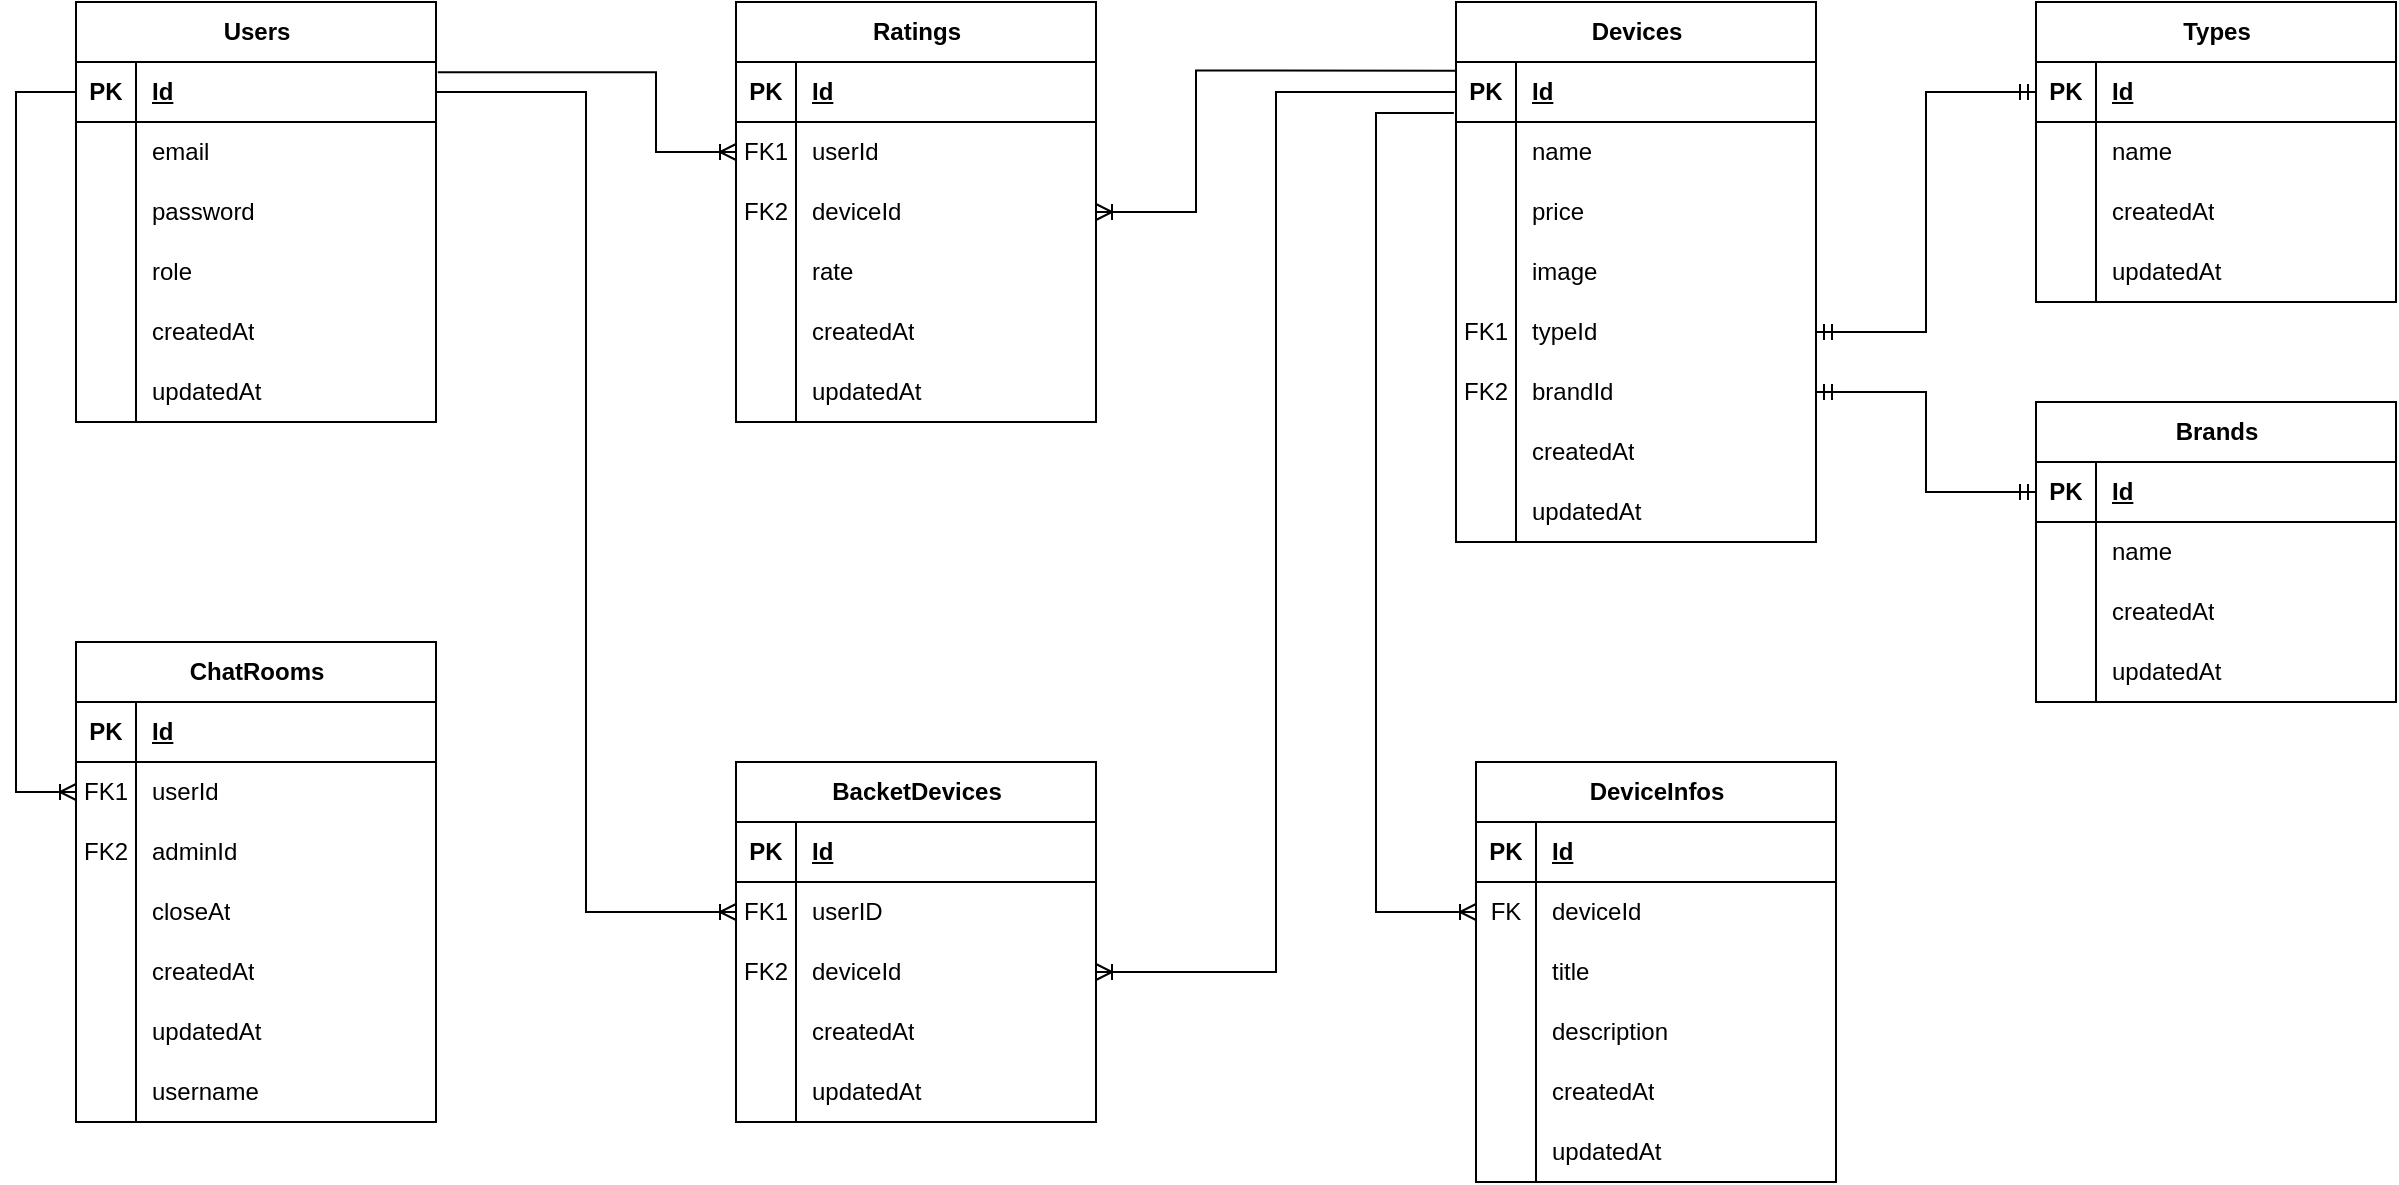 <mxfile version="23.1.7" type="device">
  <diagram name="Страница — 1" id="h_SegHCrqsycR00WQ8C5">
    <mxGraphModel dx="1750" dy="883" grid="0" gridSize="10" guides="1" tooltips="1" connect="1" arrows="1" fold="1" page="0" pageScale="1" pageWidth="827" pageHeight="1169" math="0" shadow="0">
      <root>
        <mxCell id="0" />
        <mxCell id="1" parent="0" />
        <mxCell id="07FyD6r7E9hkj6Yy9uly-2" value="Users" style="shape=table;startSize=30;container=1;collapsible=1;childLayout=tableLayout;fixedRows=1;rowLines=0;fontStyle=1;align=center;resizeLast=1;html=1;" vertex="1" parent="1">
          <mxGeometry x="70" y="30" width="180" height="210" as="geometry" />
        </mxCell>
        <mxCell id="07FyD6r7E9hkj6Yy9uly-3" value="" style="shape=tableRow;horizontal=0;startSize=0;swimlaneHead=0;swimlaneBody=0;fillColor=none;collapsible=0;dropTarget=0;points=[[0,0.5],[1,0.5]];portConstraint=eastwest;top=0;left=0;right=0;bottom=1;" vertex="1" parent="07FyD6r7E9hkj6Yy9uly-2">
          <mxGeometry y="30" width="180" height="30" as="geometry" />
        </mxCell>
        <mxCell id="07FyD6r7E9hkj6Yy9uly-4" value="PK" style="shape=partialRectangle;connectable=0;fillColor=none;top=0;left=0;bottom=0;right=0;fontStyle=1;overflow=hidden;whiteSpace=wrap;html=1;" vertex="1" parent="07FyD6r7E9hkj6Yy9uly-3">
          <mxGeometry width="30" height="30" as="geometry">
            <mxRectangle width="30" height="30" as="alternateBounds" />
          </mxGeometry>
        </mxCell>
        <mxCell id="07FyD6r7E9hkj6Yy9uly-5" value="Id" style="shape=partialRectangle;connectable=0;fillColor=none;top=0;left=0;bottom=0;right=0;align=left;spacingLeft=6;fontStyle=5;overflow=hidden;whiteSpace=wrap;html=1;" vertex="1" parent="07FyD6r7E9hkj6Yy9uly-3">
          <mxGeometry x="30" width="150" height="30" as="geometry">
            <mxRectangle width="150" height="30" as="alternateBounds" />
          </mxGeometry>
        </mxCell>
        <mxCell id="07FyD6r7E9hkj6Yy9uly-6" value="" style="shape=tableRow;horizontal=0;startSize=0;swimlaneHead=0;swimlaneBody=0;fillColor=none;collapsible=0;dropTarget=0;points=[[0,0.5],[1,0.5]];portConstraint=eastwest;top=0;left=0;right=0;bottom=0;" vertex="1" parent="07FyD6r7E9hkj6Yy9uly-2">
          <mxGeometry y="60" width="180" height="30" as="geometry" />
        </mxCell>
        <mxCell id="07FyD6r7E9hkj6Yy9uly-7" value="" style="shape=partialRectangle;connectable=0;fillColor=none;top=0;left=0;bottom=0;right=0;editable=1;overflow=hidden;whiteSpace=wrap;html=1;" vertex="1" parent="07FyD6r7E9hkj6Yy9uly-6">
          <mxGeometry width="30" height="30" as="geometry">
            <mxRectangle width="30" height="30" as="alternateBounds" />
          </mxGeometry>
        </mxCell>
        <mxCell id="07FyD6r7E9hkj6Yy9uly-8" value="email" style="shape=partialRectangle;connectable=0;fillColor=none;top=0;left=0;bottom=0;right=0;align=left;spacingLeft=6;overflow=hidden;whiteSpace=wrap;html=1;" vertex="1" parent="07FyD6r7E9hkj6Yy9uly-6">
          <mxGeometry x="30" width="150" height="30" as="geometry">
            <mxRectangle width="150" height="30" as="alternateBounds" />
          </mxGeometry>
        </mxCell>
        <mxCell id="07FyD6r7E9hkj6Yy9uly-9" value="" style="shape=tableRow;horizontal=0;startSize=0;swimlaneHead=0;swimlaneBody=0;fillColor=none;collapsible=0;dropTarget=0;points=[[0,0.5],[1,0.5]];portConstraint=eastwest;top=0;left=0;right=0;bottom=0;" vertex="1" parent="07FyD6r7E9hkj6Yy9uly-2">
          <mxGeometry y="90" width="180" height="30" as="geometry" />
        </mxCell>
        <mxCell id="07FyD6r7E9hkj6Yy9uly-10" value="" style="shape=partialRectangle;connectable=0;fillColor=none;top=0;left=0;bottom=0;right=0;editable=1;overflow=hidden;whiteSpace=wrap;html=1;" vertex="1" parent="07FyD6r7E9hkj6Yy9uly-9">
          <mxGeometry width="30" height="30" as="geometry">
            <mxRectangle width="30" height="30" as="alternateBounds" />
          </mxGeometry>
        </mxCell>
        <mxCell id="07FyD6r7E9hkj6Yy9uly-11" value="password" style="shape=partialRectangle;connectable=0;fillColor=none;top=0;left=0;bottom=0;right=0;align=left;spacingLeft=6;overflow=hidden;whiteSpace=wrap;html=1;" vertex="1" parent="07FyD6r7E9hkj6Yy9uly-9">
          <mxGeometry x="30" width="150" height="30" as="geometry">
            <mxRectangle width="150" height="30" as="alternateBounds" />
          </mxGeometry>
        </mxCell>
        <mxCell id="07FyD6r7E9hkj6Yy9uly-12" value="" style="shape=tableRow;horizontal=0;startSize=0;swimlaneHead=0;swimlaneBody=0;fillColor=none;collapsible=0;dropTarget=0;points=[[0,0.5],[1,0.5]];portConstraint=eastwest;top=0;left=0;right=0;bottom=0;" vertex="1" parent="07FyD6r7E9hkj6Yy9uly-2">
          <mxGeometry y="120" width="180" height="30" as="geometry" />
        </mxCell>
        <mxCell id="07FyD6r7E9hkj6Yy9uly-13" value="" style="shape=partialRectangle;connectable=0;fillColor=none;top=0;left=0;bottom=0;right=0;editable=1;overflow=hidden;whiteSpace=wrap;html=1;" vertex="1" parent="07FyD6r7E9hkj6Yy9uly-12">
          <mxGeometry width="30" height="30" as="geometry">
            <mxRectangle width="30" height="30" as="alternateBounds" />
          </mxGeometry>
        </mxCell>
        <mxCell id="07FyD6r7E9hkj6Yy9uly-14" value="role" style="shape=partialRectangle;connectable=0;fillColor=none;top=0;left=0;bottom=0;right=0;align=left;spacingLeft=6;overflow=hidden;whiteSpace=wrap;html=1;" vertex="1" parent="07FyD6r7E9hkj6Yy9uly-12">
          <mxGeometry x="30" width="150" height="30" as="geometry">
            <mxRectangle width="150" height="30" as="alternateBounds" />
          </mxGeometry>
        </mxCell>
        <mxCell id="07FyD6r7E9hkj6Yy9uly-124" value="" style="shape=tableRow;horizontal=0;startSize=0;swimlaneHead=0;swimlaneBody=0;fillColor=none;collapsible=0;dropTarget=0;points=[[0,0.5],[1,0.5]];portConstraint=eastwest;top=0;left=0;right=0;bottom=0;" vertex="1" parent="07FyD6r7E9hkj6Yy9uly-2">
          <mxGeometry y="150" width="180" height="30" as="geometry" />
        </mxCell>
        <mxCell id="07FyD6r7E9hkj6Yy9uly-125" value="" style="shape=partialRectangle;connectable=0;fillColor=none;top=0;left=0;bottom=0;right=0;editable=1;overflow=hidden;whiteSpace=wrap;html=1;" vertex="1" parent="07FyD6r7E9hkj6Yy9uly-124">
          <mxGeometry width="30" height="30" as="geometry">
            <mxRectangle width="30" height="30" as="alternateBounds" />
          </mxGeometry>
        </mxCell>
        <mxCell id="07FyD6r7E9hkj6Yy9uly-126" value="createdAt" style="shape=partialRectangle;connectable=0;fillColor=none;top=0;left=0;bottom=0;right=0;align=left;spacingLeft=6;overflow=hidden;whiteSpace=wrap;html=1;" vertex="1" parent="07FyD6r7E9hkj6Yy9uly-124">
          <mxGeometry x="30" width="150" height="30" as="geometry">
            <mxRectangle width="150" height="30" as="alternateBounds" />
          </mxGeometry>
        </mxCell>
        <mxCell id="07FyD6r7E9hkj6Yy9uly-130" value="" style="shape=tableRow;horizontal=0;startSize=0;swimlaneHead=0;swimlaneBody=0;fillColor=none;collapsible=0;dropTarget=0;points=[[0,0.5],[1,0.5]];portConstraint=eastwest;top=0;left=0;right=0;bottom=0;" vertex="1" parent="07FyD6r7E9hkj6Yy9uly-2">
          <mxGeometry y="180" width="180" height="30" as="geometry" />
        </mxCell>
        <mxCell id="07FyD6r7E9hkj6Yy9uly-131" value="" style="shape=partialRectangle;connectable=0;fillColor=none;top=0;left=0;bottom=0;right=0;editable=1;overflow=hidden;whiteSpace=wrap;html=1;" vertex="1" parent="07FyD6r7E9hkj6Yy9uly-130">
          <mxGeometry width="30" height="30" as="geometry">
            <mxRectangle width="30" height="30" as="alternateBounds" />
          </mxGeometry>
        </mxCell>
        <mxCell id="07FyD6r7E9hkj6Yy9uly-132" value="updatedAt" style="shape=partialRectangle;connectable=0;fillColor=none;top=0;left=0;bottom=0;right=0;align=left;spacingLeft=6;overflow=hidden;whiteSpace=wrap;html=1;" vertex="1" parent="07FyD6r7E9hkj6Yy9uly-130">
          <mxGeometry x="30" width="150" height="30" as="geometry">
            <mxRectangle width="150" height="30" as="alternateBounds" />
          </mxGeometry>
        </mxCell>
        <mxCell id="07FyD6r7E9hkj6Yy9uly-15" value="ChatRooms" style="shape=table;startSize=30;container=1;collapsible=1;childLayout=tableLayout;fixedRows=1;rowLines=0;fontStyle=1;align=center;resizeLast=1;html=1;" vertex="1" parent="1">
          <mxGeometry x="70" y="350" width="180" height="240" as="geometry" />
        </mxCell>
        <mxCell id="07FyD6r7E9hkj6Yy9uly-16" value="" style="shape=tableRow;horizontal=0;startSize=0;swimlaneHead=0;swimlaneBody=0;fillColor=none;collapsible=0;dropTarget=0;points=[[0,0.5],[1,0.5]];portConstraint=eastwest;top=0;left=0;right=0;bottom=1;" vertex="1" parent="07FyD6r7E9hkj6Yy9uly-15">
          <mxGeometry y="30" width="180" height="30" as="geometry" />
        </mxCell>
        <mxCell id="07FyD6r7E9hkj6Yy9uly-17" value="PK" style="shape=partialRectangle;connectable=0;fillColor=none;top=0;left=0;bottom=0;right=0;fontStyle=1;overflow=hidden;whiteSpace=wrap;html=1;" vertex="1" parent="07FyD6r7E9hkj6Yy9uly-16">
          <mxGeometry width="30" height="30" as="geometry">
            <mxRectangle width="30" height="30" as="alternateBounds" />
          </mxGeometry>
        </mxCell>
        <mxCell id="07FyD6r7E9hkj6Yy9uly-18" value="Id" style="shape=partialRectangle;connectable=0;fillColor=none;top=0;left=0;bottom=0;right=0;align=left;spacingLeft=6;fontStyle=5;overflow=hidden;whiteSpace=wrap;html=1;" vertex="1" parent="07FyD6r7E9hkj6Yy9uly-16">
          <mxGeometry x="30" width="150" height="30" as="geometry">
            <mxRectangle width="150" height="30" as="alternateBounds" />
          </mxGeometry>
        </mxCell>
        <mxCell id="07FyD6r7E9hkj6Yy9uly-19" value="" style="shape=tableRow;horizontal=0;startSize=0;swimlaneHead=0;swimlaneBody=0;fillColor=none;collapsible=0;dropTarget=0;points=[[0,0.5],[1,0.5]];portConstraint=eastwest;top=0;left=0;right=0;bottom=0;" vertex="1" parent="07FyD6r7E9hkj6Yy9uly-15">
          <mxGeometry y="60" width="180" height="30" as="geometry" />
        </mxCell>
        <mxCell id="07FyD6r7E9hkj6Yy9uly-20" value="FK1" style="shape=partialRectangle;connectable=0;fillColor=none;top=0;left=0;bottom=0;right=0;editable=1;overflow=hidden;whiteSpace=wrap;html=1;" vertex="1" parent="07FyD6r7E9hkj6Yy9uly-19">
          <mxGeometry width="30" height="30" as="geometry">
            <mxRectangle width="30" height="30" as="alternateBounds" />
          </mxGeometry>
        </mxCell>
        <mxCell id="07FyD6r7E9hkj6Yy9uly-21" value="userId" style="shape=partialRectangle;connectable=0;fillColor=none;top=0;left=0;bottom=0;right=0;align=left;spacingLeft=6;overflow=hidden;whiteSpace=wrap;html=1;" vertex="1" parent="07FyD6r7E9hkj6Yy9uly-19">
          <mxGeometry x="30" width="150" height="30" as="geometry">
            <mxRectangle width="150" height="30" as="alternateBounds" />
          </mxGeometry>
        </mxCell>
        <mxCell id="07FyD6r7E9hkj6Yy9uly-22" value="" style="shape=tableRow;horizontal=0;startSize=0;swimlaneHead=0;swimlaneBody=0;fillColor=none;collapsible=0;dropTarget=0;points=[[0,0.5],[1,0.5]];portConstraint=eastwest;top=0;left=0;right=0;bottom=0;" vertex="1" parent="07FyD6r7E9hkj6Yy9uly-15">
          <mxGeometry y="90" width="180" height="30" as="geometry" />
        </mxCell>
        <mxCell id="07FyD6r7E9hkj6Yy9uly-23" value="FK2" style="shape=partialRectangle;connectable=0;fillColor=none;top=0;left=0;bottom=0;right=0;editable=1;overflow=hidden;whiteSpace=wrap;html=1;" vertex="1" parent="07FyD6r7E9hkj6Yy9uly-22">
          <mxGeometry width="30" height="30" as="geometry">
            <mxRectangle width="30" height="30" as="alternateBounds" />
          </mxGeometry>
        </mxCell>
        <mxCell id="07FyD6r7E9hkj6Yy9uly-24" value="adminId" style="shape=partialRectangle;connectable=0;fillColor=none;top=0;left=0;bottom=0;right=0;align=left;spacingLeft=6;overflow=hidden;whiteSpace=wrap;html=1;" vertex="1" parent="07FyD6r7E9hkj6Yy9uly-22">
          <mxGeometry x="30" width="150" height="30" as="geometry">
            <mxRectangle width="150" height="30" as="alternateBounds" />
          </mxGeometry>
        </mxCell>
        <mxCell id="07FyD6r7E9hkj6Yy9uly-25" value="" style="shape=tableRow;horizontal=0;startSize=0;swimlaneHead=0;swimlaneBody=0;fillColor=none;collapsible=0;dropTarget=0;points=[[0,0.5],[1,0.5]];portConstraint=eastwest;top=0;left=0;right=0;bottom=0;" vertex="1" parent="07FyD6r7E9hkj6Yy9uly-15">
          <mxGeometry y="120" width="180" height="30" as="geometry" />
        </mxCell>
        <mxCell id="07FyD6r7E9hkj6Yy9uly-26" value="" style="shape=partialRectangle;connectable=0;fillColor=none;top=0;left=0;bottom=0;right=0;editable=1;overflow=hidden;whiteSpace=wrap;html=1;" vertex="1" parent="07FyD6r7E9hkj6Yy9uly-25">
          <mxGeometry width="30" height="30" as="geometry">
            <mxRectangle width="30" height="30" as="alternateBounds" />
          </mxGeometry>
        </mxCell>
        <mxCell id="07FyD6r7E9hkj6Yy9uly-27" value="closeAt" style="shape=partialRectangle;connectable=0;fillColor=none;top=0;left=0;bottom=0;right=0;align=left;spacingLeft=6;overflow=hidden;whiteSpace=wrap;html=1;" vertex="1" parent="07FyD6r7E9hkj6Yy9uly-25">
          <mxGeometry x="30" width="150" height="30" as="geometry">
            <mxRectangle width="150" height="30" as="alternateBounds" />
          </mxGeometry>
        </mxCell>
        <mxCell id="07FyD6r7E9hkj6Yy9uly-153" value="" style="shape=tableRow;horizontal=0;startSize=0;swimlaneHead=0;swimlaneBody=0;fillColor=none;collapsible=0;dropTarget=0;points=[[0,0.5],[1,0.5]];portConstraint=eastwest;top=0;left=0;right=0;bottom=0;" vertex="1" parent="07FyD6r7E9hkj6Yy9uly-15">
          <mxGeometry y="150" width="180" height="30" as="geometry" />
        </mxCell>
        <mxCell id="07FyD6r7E9hkj6Yy9uly-154" value="" style="shape=partialRectangle;connectable=0;fillColor=none;top=0;left=0;bottom=0;right=0;editable=1;overflow=hidden;whiteSpace=wrap;html=1;" vertex="1" parent="07FyD6r7E9hkj6Yy9uly-153">
          <mxGeometry width="30" height="30" as="geometry">
            <mxRectangle width="30" height="30" as="alternateBounds" />
          </mxGeometry>
        </mxCell>
        <mxCell id="07FyD6r7E9hkj6Yy9uly-155" value="createdAt" style="shape=partialRectangle;connectable=0;fillColor=none;top=0;left=0;bottom=0;right=0;align=left;spacingLeft=6;overflow=hidden;whiteSpace=wrap;html=1;" vertex="1" parent="07FyD6r7E9hkj6Yy9uly-153">
          <mxGeometry x="30" width="150" height="30" as="geometry">
            <mxRectangle width="150" height="30" as="alternateBounds" />
          </mxGeometry>
        </mxCell>
        <mxCell id="07FyD6r7E9hkj6Yy9uly-156" value="" style="shape=tableRow;horizontal=0;startSize=0;swimlaneHead=0;swimlaneBody=0;fillColor=none;collapsible=0;dropTarget=0;points=[[0,0.5],[1,0.5]];portConstraint=eastwest;top=0;left=0;right=0;bottom=0;" vertex="1" parent="07FyD6r7E9hkj6Yy9uly-15">
          <mxGeometry y="180" width="180" height="30" as="geometry" />
        </mxCell>
        <mxCell id="07FyD6r7E9hkj6Yy9uly-157" value="" style="shape=partialRectangle;connectable=0;fillColor=none;top=0;left=0;bottom=0;right=0;editable=1;overflow=hidden;whiteSpace=wrap;html=1;" vertex="1" parent="07FyD6r7E9hkj6Yy9uly-156">
          <mxGeometry width="30" height="30" as="geometry">
            <mxRectangle width="30" height="30" as="alternateBounds" />
          </mxGeometry>
        </mxCell>
        <mxCell id="07FyD6r7E9hkj6Yy9uly-158" value="updatedAt" style="shape=partialRectangle;connectable=0;fillColor=none;top=0;left=0;bottom=0;right=0;align=left;spacingLeft=6;overflow=hidden;whiteSpace=wrap;html=1;" vertex="1" parent="07FyD6r7E9hkj6Yy9uly-156">
          <mxGeometry x="30" width="150" height="30" as="geometry">
            <mxRectangle width="150" height="30" as="alternateBounds" />
          </mxGeometry>
        </mxCell>
        <mxCell id="07FyD6r7E9hkj6Yy9uly-159" value="" style="shape=tableRow;horizontal=0;startSize=0;swimlaneHead=0;swimlaneBody=0;fillColor=none;collapsible=0;dropTarget=0;points=[[0,0.5],[1,0.5]];portConstraint=eastwest;top=0;left=0;right=0;bottom=0;" vertex="1" parent="07FyD6r7E9hkj6Yy9uly-15">
          <mxGeometry y="210" width="180" height="30" as="geometry" />
        </mxCell>
        <mxCell id="07FyD6r7E9hkj6Yy9uly-160" value="" style="shape=partialRectangle;connectable=0;fillColor=none;top=0;left=0;bottom=0;right=0;editable=1;overflow=hidden;whiteSpace=wrap;html=1;" vertex="1" parent="07FyD6r7E9hkj6Yy9uly-159">
          <mxGeometry width="30" height="30" as="geometry">
            <mxRectangle width="30" height="30" as="alternateBounds" />
          </mxGeometry>
        </mxCell>
        <mxCell id="07FyD6r7E9hkj6Yy9uly-161" value="username" style="shape=partialRectangle;connectable=0;fillColor=none;top=0;left=0;bottom=0;right=0;align=left;spacingLeft=6;overflow=hidden;whiteSpace=wrap;html=1;" vertex="1" parent="07FyD6r7E9hkj6Yy9uly-159">
          <mxGeometry x="30" width="150" height="30" as="geometry">
            <mxRectangle width="150" height="30" as="alternateBounds" />
          </mxGeometry>
        </mxCell>
        <mxCell id="07FyD6r7E9hkj6Yy9uly-28" value="BacketDevices" style="shape=table;startSize=30;container=1;collapsible=1;childLayout=tableLayout;fixedRows=1;rowLines=0;fontStyle=1;align=center;resizeLast=1;html=1;" vertex="1" parent="1">
          <mxGeometry x="400" y="410" width="180" height="180" as="geometry" />
        </mxCell>
        <mxCell id="07FyD6r7E9hkj6Yy9uly-29" value="" style="shape=tableRow;horizontal=0;startSize=0;swimlaneHead=0;swimlaneBody=0;fillColor=none;collapsible=0;dropTarget=0;points=[[0,0.5],[1,0.5]];portConstraint=eastwest;top=0;left=0;right=0;bottom=1;" vertex="1" parent="07FyD6r7E9hkj6Yy9uly-28">
          <mxGeometry y="30" width="180" height="30" as="geometry" />
        </mxCell>
        <mxCell id="07FyD6r7E9hkj6Yy9uly-30" value="PK" style="shape=partialRectangle;connectable=0;fillColor=none;top=0;left=0;bottom=0;right=0;fontStyle=1;overflow=hidden;whiteSpace=wrap;html=1;" vertex="1" parent="07FyD6r7E9hkj6Yy9uly-29">
          <mxGeometry width="30" height="30" as="geometry">
            <mxRectangle width="30" height="30" as="alternateBounds" />
          </mxGeometry>
        </mxCell>
        <mxCell id="07FyD6r7E9hkj6Yy9uly-31" value="Id" style="shape=partialRectangle;connectable=0;fillColor=none;top=0;left=0;bottom=0;right=0;align=left;spacingLeft=6;fontStyle=5;overflow=hidden;whiteSpace=wrap;html=1;" vertex="1" parent="07FyD6r7E9hkj6Yy9uly-29">
          <mxGeometry x="30" width="150" height="30" as="geometry">
            <mxRectangle width="150" height="30" as="alternateBounds" />
          </mxGeometry>
        </mxCell>
        <mxCell id="07FyD6r7E9hkj6Yy9uly-32" value="" style="shape=tableRow;horizontal=0;startSize=0;swimlaneHead=0;swimlaneBody=0;fillColor=none;collapsible=0;dropTarget=0;points=[[0,0.5],[1,0.5]];portConstraint=eastwest;top=0;left=0;right=0;bottom=0;" vertex="1" parent="07FyD6r7E9hkj6Yy9uly-28">
          <mxGeometry y="60" width="180" height="30" as="geometry" />
        </mxCell>
        <mxCell id="07FyD6r7E9hkj6Yy9uly-33" value="FK1" style="shape=partialRectangle;connectable=0;fillColor=none;top=0;left=0;bottom=0;right=0;editable=1;overflow=hidden;whiteSpace=wrap;html=1;" vertex="1" parent="07FyD6r7E9hkj6Yy9uly-32">
          <mxGeometry width="30" height="30" as="geometry">
            <mxRectangle width="30" height="30" as="alternateBounds" />
          </mxGeometry>
        </mxCell>
        <mxCell id="07FyD6r7E9hkj6Yy9uly-34" value="userID" style="shape=partialRectangle;connectable=0;fillColor=none;top=0;left=0;bottom=0;right=0;align=left;spacingLeft=6;overflow=hidden;whiteSpace=wrap;html=1;" vertex="1" parent="07FyD6r7E9hkj6Yy9uly-32">
          <mxGeometry x="30" width="150" height="30" as="geometry">
            <mxRectangle width="150" height="30" as="alternateBounds" />
          </mxGeometry>
        </mxCell>
        <mxCell id="07FyD6r7E9hkj6Yy9uly-35" value="" style="shape=tableRow;horizontal=0;startSize=0;swimlaneHead=0;swimlaneBody=0;fillColor=none;collapsible=0;dropTarget=0;points=[[0,0.5],[1,0.5]];portConstraint=eastwest;top=0;left=0;right=0;bottom=0;" vertex="1" parent="07FyD6r7E9hkj6Yy9uly-28">
          <mxGeometry y="90" width="180" height="30" as="geometry" />
        </mxCell>
        <mxCell id="07FyD6r7E9hkj6Yy9uly-36" value="FK2" style="shape=partialRectangle;connectable=0;fillColor=none;top=0;left=0;bottom=0;right=0;editable=1;overflow=hidden;whiteSpace=wrap;html=1;" vertex="1" parent="07FyD6r7E9hkj6Yy9uly-35">
          <mxGeometry width="30" height="30" as="geometry">
            <mxRectangle width="30" height="30" as="alternateBounds" />
          </mxGeometry>
        </mxCell>
        <mxCell id="07FyD6r7E9hkj6Yy9uly-37" value="deviceId" style="shape=partialRectangle;connectable=0;fillColor=none;top=0;left=0;bottom=0;right=0;align=left;spacingLeft=6;overflow=hidden;whiteSpace=wrap;html=1;" vertex="1" parent="07FyD6r7E9hkj6Yy9uly-35">
          <mxGeometry x="30" width="150" height="30" as="geometry">
            <mxRectangle width="150" height="30" as="alternateBounds" />
          </mxGeometry>
        </mxCell>
        <mxCell id="07FyD6r7E9hkj6Yy9uly-38" value="" style="shape=tableRow;horizontal=0;startSize=0;swimlaneHead=0;swimlaneBody=0;fillColor=none;collapsible=0;dropTarget=0;points=[[0,0.5],[1,0.5]];portConstraint=eastwest;top=0;left=0;right=0;bottom=0;" vertex="1" parent="07FyD6r7E9hkj6Yy9uly-28">
          <mxGeometry y="120" width="180" height="30" as="geometry" />
        </mxCell>
        <mxCell id="07FyD6r7E9hkj6Yy9uly-39" value="" style="shape=partialRectangle;connectable=0;fillColor=none;top=0;left=0;bottom=0;right=0;editable=1;overflow=hidden;whiteSpace=wrap;html=1;" vertex="1" parent="07FyD6r7E9hkj6Yy9uly-38">
          <mxGeometry width="30" height="30" as="geometry">
            <mxRectangle width="30" height="30" as="alternateBounds" />
          </mxGeometry>
        </mxCell>
        <mxCell id="07FyD6r7E9hkj6Yy9uly-40" value="createdAt" style="shape=partialRectangle;connectable=0;fillColor=none;top=0;left=0;bottom=0;right=0;align=left;spacingLeft=6;overflow=hidden;whiteSpace=wrap;html=1;" vertex="1" parent="07FyD6r7E9hkj6Yy9uly-38">
          <mxGeometry x="30" width="150" height="30" as="geometry">
            <mxRectangle width="150" height="30" as="alternateBounds" />
          </mxGeometry>
        </mxCell>
        <mxCell id="07FyD6r7E9hkj6Yy9uly-162" value="" style="shape=tableRow;horizontal=0;startSize=0;swimlaneHead=0;swimlaneBody=0;fillColor=none;collapsible=0;dropTarget=0;points=[[0,0.5],[1,0.5]];portConstraint=eastwest;top=0;left=0;right=0;bottom=0;" vertex="1" parent="07FyD6r7E9hkj6Yy9uly-28">
          <mxGeometry y="150" width="180" height="30" as="geometry" />
        </mxCell>
        <mxCell id="07FyD6r7E9hkj6Yy9uly-163" value="" style="shape=partialRectangle;connectable=0;fillColor=none;top=0;left=0;bottom=0;right=0;editable=1;overflow=hidden;whiteSpace=wrap;html=1;" vertex="1" parent="07FyD6r7E9hkj6Yy9uly-162">
          <mxGeometry width="30" height="30" as="geometry">
            <mxRectangle width="30" height="30" as="alternateBounds" />
          </mxGeometry>
        </mxCell>
        <mxCell id="07FyD6r7E9hkj6Yy9uly-164" value="updatedAt" style="shape=partialRectangle;connectable=0;fillColor=none;top=0;left=0;bottom=0;right=0;align=left;spacingLeft=6;overflow=hidden;whiteSpace=wrap;html=1;" vertex="1" parent="07FyD6r7E9hkj6Yy9uly-162">
          <mxGeometry x="30" width="150" height="30" as="geometry">
            <mxRectangle width="150" height="30" as="alternateBounds" />
          </mxGeometry>
        </mxCell>
        <mxCell id="07FyD6r7E9hkj6Yy9uly-41" value="Ratings" style="shape=table;startSize=30;container=1;collapsible=1;childLayout=tableLayout;fixedRows=1;rowLines=0;fontStyle=1;align=center;resizeLast=1;html=1;" vertex="1" parent="1">
          <mxGeometry x="400" y="30" width="180" height="210" as="geometry" />
        </mxCell>
        <mxCell id="07FyD6r7E9hkj6Yy9uly-42" value="" style="shape=tableRow;horizontal=0;startSize=0;swimlaneHead=0;swimlaneBody=0;fillColor=none;collapsible=0;dropTarget=0;points=[[0,0.5],[1,0.5]];portConstraint=eastwest;top=0;left=0;right=0;bottom=1;" vertex="1" parent="07FyD6r7E9hkj6Yy9uly-41">
          <mxGeometry y="30" width="180" height="30" as="geometry" />
        </mxCell>
        <mxCell id="07FyD6r7E9hkj6Yy9uly-43" value="PK" style="shape=partialRectangle;connectable=0;fillColor=none;top=0;left=0;bottom=0;right=0;fontStyle=1;overflow=hidden;whiteSpace=wrap;html=1;" vertex="1" parent="07FyD6r7E9hkj6Yy9uly-42">
          <mxGeometry width="30" height="30" as="geometry">
            <mxRectangle width="30" height="30" as="alternateBounds" />
          </mxGeometry>
        </mxCell>
        <mxCell id="07FyD6r7E9hkj6Yy9uly-44" value="Id" style="shape=partialRectangle;connectable=0;fillColor=none;top=0;left=0;bottom=0;right=0;align=left;spacingLeft=6;fontStyle=5;overflow=hidden;whiteSpace=wrap;html=1;" vertex="1" parent="07FyD6r7E9hkj6Yy9uly-42">
          <mxGeometry x="30" width="150" height="30" as="geometry">
            <mxRectangle width="150" height="30" as="alternateBounds" />
          </mxGeometry>
        </mxCell>
        <mxCell id="07FyD6r7E9hkj6Yy9uly-45" value="" style="shape=tableRow;horizontal=0;startSize=0;swimlaneHead=0;swimlaneBody=0;fillColor=none;collapsible=0;dropTarget=0;points=[[0,0.5],[1,0.5]];portConstraint=eastwest;top=0;left=0;right=0;bottom=0;" vertex="1" parent="07FyD6r7E9hkj6Yy9uly-41">
          <mxGeometry y="60" width="180" height="30" as="geometry" />
        </mxCell>
        <mxCell id="07FyD6r7E9hkj6Yy9uly-46" value="FK1" style="shape=partialRectangle;connectable=0;fillColor=none;top=0;left=0;bottom=0;right=0;editable=1;overflow=hidden;whiteSpace=wrap;html=1;" vertex="1" parent="07FyD6r7E9hkj6Yy9uly-45">
          <mxGeometry width="30" height="30" as="geometry">
            <mxRectangle width="30" height="30" as="alternateBounds" />
          </mxGeometry>
        </mxCell>
        <mxCell id="07FyD6r7E9hkj6Yy9uly-47" value="userId" style="shape=partialRectangle;connectable=0;fillColor=none;top=0;left=0;bottom=0;right=0;align=left;spacingLeft=6;overflow=hidden;whiteSpace=wrap;html=1;" vertex="1" parent="07FyD6r7E9hkj6Yy9uly-45">
          <mxGeometry x="30" width="150" height="30" as="geometry">
            <mxRectangle width="150" height="30" as="alternateBounds" />
          </mxGeometry>
        </mxCell>
        <mxCell id="07FyD6r7E9hkj6Yy9uly-48" value="" style="shape=tableRow;horizontal=0;startSize=0;swimlaneHead=0;swimlaneBody=0;fillColor=none;collapsible=0;dropTarget=0;points=[[0,0.5],[1,0.5]];portConstraint=eastwest;top=0;left=0;right=0;bottom=0;" vertex="1" parent="07FyD6r7E9hkj6Yy9uly-41">
          <mxGeometry y="90" width="180" height="30" as="geometry" />
        </mxCell>
        <mxCell id="07FyD6r7E9hkj6Yy9uly-49" value="FK2" style="shape=partialRectangle;connectable=0;fillColor=none;top=0;left=0;bottom=0;right=0;editable=1;overflow=hidden;whiteSpace=wrap;html=1;" vertex="1" parent="07FyD6r7E9hkj6Yy9uly-48">
          <mxGeometry width="30" height="30" as="geometry">
            <mxRectangle width="30" height="30" as="alternateBounds" />
          </mxGeometry>
        </mxCell>
        <mxCell id="07FyD6r7E9hkj6Yy9uly-50" value="deviceId" style="shape=partialRectangle;connectable=0;fillColor=none;top=0;left=0;bottom=0;right=0;align=left;spacingLeft=6;overflow=hidden;whiteSpace=wrap;html=1;" vertex="1" parent="07FyD6r7E9hkj6Yy9uly-48">
          <mxGeometry x="30" width="150" height="30" as="geometry">
            <mxRectangle width="150" height="30" as="alternateBounds" />
          </mxGeometry>
        </mxCell>
        <mxCell id="07FyD6r7E9hkj6Yy9uly-51" value="" style="shape=tableRow;horizontal=0;startSize=0;swimlaneHead=0;swimlaneBody=0;fillColor=none;collapsible=0;dropTarget=0;points=[[0,0.5],[1,0.5]];portConstraint=eastwest;top=0;left=0;right=0;bottom=0;" vertex="1" parent="07FyD6r7E9hkj6Yy9uly-41">
          <mxGeometry y="120" width="180" height="30" as="geometry" />
        </mxCell>
        <mxCell id="07FyD6r7E9hkj6Yy9uly-52" value="" style="shape=partialRectangle;connectable=0;fillColor=none;top=0;left=0;bottom=0;right=0;editable=1;overflow=hidden;whiteSpace=wrap;html=1;" vertex="1" parent="07FyD6r7E9hkj6Yy9uly-51">
          <mxGeometry width="30" height="30" as="geometry">
            <mxRectangle width="30" height="30" as="alternateBounds" />
          </mxGeometry>
        </mxCell>
        <mxCell id="07FyD6r7E9hkj6Yy9uly-53" value="rate" style="shape=partialRectangle;connectable=0;fillColor=none;top=0;left=0;bottom=0;right=0;align=left;spacingLeft=6;overflow=hidden;whiteSpace=wrap;html=1;" vertex="1" parent="07FyD6r7E9hkj6Yy9uly-51">
          <mxGeometry x="30" width="150" height="30" as="geometry">
            <mxRectangle width="150" height="30" as="alternateBounds" />
          </mxGeometry>
        </mxCell>
        <mxCell id="07FyD6r7E9hkj6Yy9uly-134" value="" style="shape=tableRow;horizontal=0;startSize=0;swimlaneHead=0;swimlaneBody=0;fillColor=none;collapsible=0;dropTarget=0;points=[[0,0.5],[1,0.5]];portConstraint=eastwest;top=0;left=0;right=0;bottom=0;" vertex="1" parent="07FyD6r7E9hkj6Yy9uly-41">
          <mxGeometry y="150" width="180" height="30" as="geometry" />
        </mxCell>
        <mxCell id="07FyD6r7E9hkj6Yy9uly-135" value="" style="shape=partialRectangle;connectable=0;fillColor=none;top=0;left=0;bottom=0;right=0;editable=1;overflow=hidden;whiteSpace=wrap;html=1;" vertex="1" parent="07FyD6r7E9hkj6Yy9uly-134">
          <mxGeometry width="30" height="30" as="geometry">
            <mxRectangle width="30" height="30" as="alternateBounds" />
          </mxGeometry>
        </mxCell>
        <mxCell id="07FyD6r7E9hkj6Yy9uly-136" value="createdAt" style="shape=partialRectangle;connectable=0;fillColor=none;top=0;left=0;bottom=0;right=0;align=left;spacingLeft=6;overflow=hidden;whiteSpace=wrap;html=1;" vertex="1" parent="07FyD6r7E9hkj6Yy9uly-134">
          <mxGeometry x="30" width="150" height="30" as="geometry">
            <mxRectangle width="150" height="30" as="alternateBounds" />
          </mxGeometry>
        </mxCell>
        <mxCell id="07FyD6r7E9hkj6Yy9uly-137" value="" style="shape=tableRow;horizontal=0;startSize=0;swimlaneHead=0;swimlaneBody=0;fillColor=none;collapsible=0;dropTarget=0;points=[[0,0.5],[1,0.5]];portConstraint=eastwest;top=0;left=0;right=0;bottom=0;" vertex="1" parent="07FyD6r7E9hkj6Yy9uly-41">
          <mxGeometry y="180" width="180" height="30" as="geometry" />
        </mxCell>
        <mxCell id="07FyD6r7E9hkj6Yy9uly-138" value="" style="shape=partialRectangle;connectable=0;fillColor=none;top=0;left=0;bottom=0;right=0;editable=1;overflow=hidden;whiteSpace=wrap;html=1;" vertex="1" parent="07FyD6r7E9hkj6Yy9uly-137">
          <mxGeometry width="30" height="30" as="geometry">
            <mxRectangle width="30" height="30" as="alternateBounds" />
          </mxGeometry>
        </mxCell>
        <mxCell id="07FyD6r7E9hkj6Yy9uly-139" value="updatedAt" style="shape=partialRectangle;connectable=0;fillColor=none;top=0;left=0;bottom=0;right=0;align=left;spacingLeft=6;overflow=hidden;whiteSpace=wrap;html=1;" vertex="1" parent="07FyD6r7E9hkj6Yy9uly-137">
          <mxGeometry x="30" width="150" height="30" as="geometry">
            <mxRectangle width="150" height="30" as="alternateBounds" />
          </mxGeometry>
        </mxCell>
        <mxCell id="07FyD6r7E9hkj6Yy9uly-68" value="Devices" style="shape=table;startSize=30;container=1;collapsible=1;childLayout=tableLayout;fixedRows=1;rowLines=0;fontStyle=1;align=center;resizeLast=1;html=1;" vertex="1" parent="1">
          <mxGeometry x="760" y="30" width="180" height="270" as="geometry" />
        </mxCell>
        <mxCell id="07FyD6r7E9hkj6Yy9uly-69" value="" style="shape=tableRow;horizontal=0;startSize=0;swimlaneHead=0;swimlaneBody=0;fillColor=none;collapsible=0;dropTarget=0;points=[[0,0.5],[1,0.5]];portConstraint=eastwest;top=0;left=0;right=0;bottom=1;" vertex="1" parent="07FyD6r7E9hkj6Yy9uly-68">
          <mxGeometry y="30" width="180" height="30" as="geometry" />
        </mxCell>
        <mxCell id="07FyD6r7E9hkj6Yy9uly-70" value="PK" style="shape=partialRectangle;connectable=0;fillColor=none;top=0;left=0;bottom=0;right=0;fontStyle=1;overflow=hidden;whiteSpace=wrap;html=1;" vertex="1" parent="07FyD6r7E9hkj6Yy9uly-69">
          <mxGeometry width="30" height="30" as="geometry">
            <mxRectangle width="30" height="30" as="alternateBounds" />
          </mxGeometry>
        </mxCell>
        <mxCell id="07FyD6r7E9hkj6Yy9uly-71" value="Id" style="shape=partialRectangle;connectable=0;fillColor=none;top=0;left=0;bottom=0;right=0;align=left;spacingLeft=6;fontStyle=5;overflow=hidden;whiteSpace=wrap;html=1;" vertex="1" parent="07FyD6r7E9hkj6Yy9uly-69">
          <mxGeometry x="30" width="150" height="30" as="geometry">
            <mxRectangle width="150" height="30" as="alternateBounds" />
          </mxGeometry>
        </mxCell>
        <mxCell id="07FyD6r7E9hkj6Yy9uly-72" value="" style="shape=tableRow;horizontal=0;startSize=0;swimlaneHead=0;swimlaneBody=0;fillColor=none;collapsible=0;dropTarget=0;points=[[0,0.5],[1,0.5]];portConstraint=eastwest;top=0;left=0;right=0;bottom=0;" vertex="1" parent="07FyD6r7E9hkj6Yy9uly-68">
          <mxGeometry y="60" width="180" height="30" as="geometry" />
        </mxCell>
        <mxCell id="07FyD6r7E9hkj6Yy9uly-73" value="" style="shape=partialRectangle;connectable=0;fillColor=none;top=0;left=0;bottom=0;right=0;editable=1;overflow=hidden;whiteSpace=wrap;html=1;" vertex="1" parent="07FyD6r7E9hkj6Yy9uly-72">
          <mxGeometry width="30" height="30" as="geometry">
            <mxRectangle width="30" height="30" as="alternateBounds" />
          </mxGeometry>
        </mxCell>
        <mxCell id="07FyD6r7E9hkj6Yy9uly-74" value="name" style="shape=partialRectangle;connectable=0;fillColor=none;top=0;left=0;bottom=0;right=0;align=left;spacingLeft=6;overflow=hidden;whiteSpace=wrap;html=1;" vertex="1" parent="07FyD6r7E9hkj6Yy9uly-72">
          <mxGeometry x="30" width="150" height="30" as="geometry">
            <mxRectangle width="150" height="30" as="alternateBounds" />
          </mxGeometry>
        </mxCell>
        <mxCell id="07FyD6r7E9hkj6Yy9uly-75" value="" style="shape=tableRow;horizontal=0;startSize=0;swimlaneHead=0;swimlaneBody=0;fillColor=none;collapsible=0;dropTarget=0;points=[[0,0.5],[1,0.5]];portConstraint=eastwest;top=0;left=0;right=0;bottom=0;" vertex="1" parent="07FyD6r7E9hkj6Yy9uly-68">
          <mxGeometry y="90" width="180" height="30" as="geometry" />
        </mxCell>
        <mxCell id="07FyD6r7E9hkj6Yy9uly-76" value="" style="shape=partialRectangle;connectable=0;fillColor=none;top=0;left=0;bottom=0;right=0;editable=1;overflow=hidden;whiteSpace=wrap;html=1;" vertex="1" parent="07FyD6r7E9hkj6Yy9uly-75">
          <mxGeometry width="30" height="30" as="geometry">
            <mxRectangle width="30" height="30" as="alternateBounds" />
          </mxGeometry>
        </mxCell>
        <mxCell id="07FyD6r7E9hkj6Yy9uly-77" value="price" style="shape=partialRectangle;connectable=0;fillColor=none;top=0;left=0;bottom=0;right=0;align=left;spacingLeft=6;overflow=hidden;whiteSpace=wrap;html=1;" vertex="1" parent="07FyD6r7E9hkj6Yy9uly-75">
          <mxGeometry x="30" width="150" height="30" as="geometry">
            <mxRectangle width="150" height="30" as="alternateBounds" />
          </mxGeometry>
        </mxCell>
        <mxCell id="07FyD6r7E9hkj6Yy9uly-78" value="" style="shape=tableRow;horizontal=0;startSize=0;swimlaneHead=0;swimlaneBody=0;fillColor=none;collapsible=0;dropTarget=0;points=[[0,0.5],[1,0.5]];portConstraint=eastwest;top=0;left=0;right=0;bottom=0;" vertex="1" parent="07FyD6r7E9hkj6Yy9uly-68">
          <mxGeometry y="120" width="180" height="30" as="geometry" />
        </mxCell>
        <mxCell id="07FyD6r7E9hkj6Yy9uly-79" value="" style="shape=partialRectangle;connectable=0;fillColor=none;top=0;left=0;bottom=0;right=0;editable=1;overflow=hidden;whiteSpace=wrap;html=1;" vertex="1" parent="07FyD6r7E9hkj6Yy9uly-78">
          <mxGeometry width="30" height="30" as="geometry">
            <mxRectangle width="30" height="30" as="alternateBounds" />
          </mxGeometry>
        </mxCell>
        <mxCell id="07FyD6r7E9hkj6Yy9uly-80" value="image" style="shape=partialRectangle;connectable=0;fillColor=none;top=0;left=0;bottom=0;right=0;align=left;spacingLeft=6;overflow=hidden;whiteSpace=wrap;html=1;" vertex="1" parent="07FyD6r7E9hkj6Yy9uly-78">
          <mxGeometry x="30" width="150" height="30" as="geometry">
            <mxRectangle width="150" height="30" as="alternateBounds" />
          </mxGeometry>
        </mxCell>
        <mxCell id="07FyD6r7E9hkj6Yy9uly-165" value="" style="shape=tableRow;horizontal=0;startSize=0;swimlaneHead=0;swimlaneBody=0;fillColor=none;collapsible=0;dropTarget=0;points=[[0,0.5],[1,0.5]];portConstraint=eastwest;top=0;left=0;right=0;bottom=0;" vertex="1" parent="07FyD6r7E9hkj6Yy9uly-68">
          <mxGeometry y="150" width="180" height="30" as="geometry" />
        </mxCell>
        <mxCell id="07FyD6r7E9hkj6Yy9uly-166" value="FK1" style="shape=partialRectangle;connectable=0;fillColor=none;top=0;left=0;bottom=0;right=0;editable=1;overflow=hidden;whiteSpace=wrap;html=1;" vertex="1" parent="07FyD6r7E9hkj6Yy9uly-165">
          <mxGeometry width="30" height="30" as="geometry">
            <mxRectangle width="30" height="30" as="alternateBounds" />
          </mxGeometry>
        </mxCell>
        <mxCell id="07FyD6r7E9hkj6Yy9uly-167" value="typeId" style="shape=partialRectangle;connectable=0;fillColor=none;top=0;left=0;bottom=0;right=0;align=left;spacingLeft=6;overflow=hidden;whiteSpace=wrap;html=1;" vertex="1" parent="07FyD6r7E9hkj6Yy9uly-165">
          <mxGeometry x="30" width="150" height="30" as="geometry">
            <mxRectangle width="150" height="30" as="alternateBounds" />
          </mxGeometry>
        </mxCell>
        <mxCell id="07FyD6r7E9hkj6Yy9uly-168" value="" style="shape=tableRow;horizontal=0;startSize=0;swimlaneHead=0;swimlaneBody=0;fillColor=none;collapsible=0;dropTarget=0;points=[[0,0.5],[1,0.5]];portConstraint=eastwest;top=0;left=0;right=0;bottom=0;" vertex="1" parent="07FyD6r7E9hkj6Yy9uly-68">
          <mxGeometry y="180" width="180" height="30" as="geometry" />
        </mxCell>
        <mxCell id="07FyD6r7E9hkj6Yy9uly-169" value="FK2" style="shape=partialRectangle;connectable=0;fillColor=none;top=0;left=0;bottom=0;right=0;editable=1;overflow=hidden;whiteSpace=wrap;html=1;" vertex="1" parent="07FyD6r7E9hkj6Yy9uly-168">
          <mxGeometry width="30" height="30" as="geometry">
            <mxRectangle width="30" height="30" as="alternateBounds" />
          </mxGeometry>
        </mxCell>
        <mxCell id="07FyD6r7E9hkj6Yy9uly-170" value="brandId" style="shape=partialRectangle;connectable=0;fillColor=none;top=0;left=0;bottom=0;right=0;align=left;spacingLeft=6;overflow=hidden;whiteSpace=wrap;html=1;" vertex="1" parent="07FyD6r7E9hkj6Yy9uly-168">
          <mxGeometry x="30" width="150" height="30" as="geometry">
            <mxRectangle width="150" height="30" as="alternateBounds" />
          </mxGeometry>
        </mxCell>
        <mxCell id="07FyD6r7E9hkj6Yy9uly-171" value="" style="shape=tableRow;horizontal=0;startSize=0;swimlaneHead=0;swimlaneBody=0;fillColor=none;collapsible=0;dropTarget=0;points=[[0,0.5],[1,0.5]];portConstraint=eastwest;top=0;left=0;right=0;bottom=0;" vertex="1" parent="07FyD6r7E9hkj6Yy9uly-68">
          <mxGeometry y="210" width="180" height="30" as="geometry" />
        </mxCell>
        <mxCell id="07FyD6r7E9hkj6Yy9uly-172" value="" style="shape=partialRectangle;connectable=0;fillColor=none;top=0;left=0;bottom=0;right=0;editable=1;overflow=hidden;whiteSpace=wrap;html=1;" vertex="1" parent="07FyD6r7E9hkj6Yy9uly-171">
          <mxGeometry width="30" height="30" as="geometry">
            <mxRectangle width="30" height="30" as="alternateBounds" />
          </mxGeometry>
        </mxCell>
        <mxCell id="07FyD6r7E9hkj6Yy9uly-173" value="createdAt" style="shape=partialRectangle;connectable=0;fillColor=none;top=0;left=0;bottom=0;right=0;align=left;spacingLeft=6;overflow=hidden;whiteSpace=wrap;html=1;" vertex="1" parent="07FyD6r7E9hkj6Yy9uly-171">
          <mxGeometry x="30" width="150" height="30" as="geometry">
            <mxRectangle width="150" height="30" as="alternateBounds" />
          </mxGeometry>
        </mxCell>
        <mxCell id="07FyD6r7E9hkj6Yy9uly-174" value="" style="shape=tableRow;horizontal=0;startSize=0;swimlaneHead=0;swimlaneBody=0;fillColor=none;collapsible=0;dropTarget=0;points=[[0,0.5],[1,0.5]];portConstraint=eastwest;top=0;left=0;right=0;bottom=0;" vertex="1" parent="07FyD6r7E9hkj6Yy9uly-68">
          <mxGeometry y="240" width="180" height="30" as="geometry" />
        </mxCell>
        <mxCell id="07FyD6r7E9hkj6Yy9uly-175" value="" style="shape=partialRectangle;connectable=0;fillColor=none;top=0;left=0;bottom=0;right=0;editable=1;overflow=hidden;whiteSpace=wrap;html=1;" vertex="1" parent="07FyD6r7E9hkj6Yy9uly-174">
          <mxGeometry width="30" height="30" as="geometry">
            <mxRectangle width="30" height="30" as="alternateBounds" />
          </mxGeometry>
        </mxCell>
        <mxCell id="07FyD6r7E9hkj6Yy9uly-176" value="updatedAt" style="shape=partialRectangle;connectable=0;fillColor=none;top=0;left=0;bottom=0;right=0;align=left;spacingLeft=6;overflow=hidden;whiteSpace=wrap;html=1;" vertex="1" parent="07FyD6r7E9hkj6Yy9uly-174">
          <mxGeometry x="30" width="150" height="30" as="geometry">
            <mxRectangle width="150" height="30" as="alternateBounds" />
          </mxGeometry>
        </mxCell>
        <mxCell id="07FyD6r7E9hkj6Yy9uly-81" value="Brands" style="shape=table;startSize=30;container=1;collapsible=1;childLayout=tableLayout;fixedRows=1;rowLines=0;fontStyle=1;align=center;resizeLast=1;html=1;" vertex="1" parent="1">
          <mxGeometry x="1050" y="230" width="180" height="150" as="geometry" />
        </mxCell>
        <mxCell id="07FyD6r7E9hkj6Yy9uly-82" value="" style="shape=tableRow;horizontal=0;startSize=0;swimlaneHead=0;swimlaneBody=0;fillColor=none;collapsible=0;dropTarget=0;points=[[0,0.5],[1,0.5]];portConstraint=eastwest;top=0;left=0;right=0;bottom=1;" vertex="1" parent="07FyD6r7E9hkj6Yy9uly-81">
          <mxGeometry y="30" width="180" height="30" as="geometry" />
        </mxCell>
        <mxCell id="07FyD6r7E9hkj6Yy9uly-83" value="PK" style="shape=partialRectangle;connectable=0;fillColor=none;top=0;left=0;bottom=0;right=0;fontStyle=1;overflow=hidden;whiteSpace=wrap;html=1;" vertex="1" parent="07FyD6r7E9hkj6Yy9uly-82">
          <mxGeometry width="30" height="30" as="geometry">
            <mxRectangle width="30" height="30" as="alternateBounds" />
          </mxGeometry>
        </mxCell>
        <mxCell id="07FyD6r7E9hkj6Yy9uly-84" value="Id" style="shape=partialRectangle;connectable=0;fillColor=none;top=0;left=0;bottom=0;right=0;align=left;spacingLeft=6;fontStyle=5;overflow=hidden;whiteSpace=wrap;html=1;" vertex="1" parent="07FyD6r7E9hkj6Yy9uly-82">
          <mxGeometry x="30" width="150" height="30" as="geometry">
            <mxRectangle width="150" height="30" as="alternateBounds" />
          </mxGeometry>
        </mxCell>
        <mxCell id="07FyD6r7E9hkj6Yy9uly-85" value="" style="shape=tableRow;horizontal=0;startSize=0;swimlaneHead=0;swimlaneBody=0;fillColor=none;collapsible=0;dropTarget=0;points=[[0,0.5],[1,0.5]];portConstraint=eastwest;top=0;left=0;right=0;bottom=0;" vertex="1" parent="07FyD6r7E9hkj6Yy9uly-81">
          <mxGeometry y="60" width="180" height="30" as="geometry" />
        </mxCell>
        <mxCell id="07FyD6r7E9hkj6Yy9uly-86" value="" style="shape=partialRectangle;connectable=0;fillColor=none;top=0;left=0;bottom=0;right=0;editable=1;overflow=hidden;whiteSpace=wrap;html=1;" vertex="1" parent="07FyD6r7E9hkj6Yy9uly-85">
          <mxGeometry width="30" height="30" as="geometry">
            <mxRectangle width="30" height="30" as="alternateBounds" />
          </mxGeometry>
        </mxCell>
        <mxCell id="07FyD6r7E9hkj6Yy9uly-87" value="name" style="shape=partialRectangle;connectable=0;fillColor=none;top=0;left=0;bottom=0;right=0;align=left;spacingLeft=6;overflow=hidden;whiteSpace=wrap;html=1;" vertex="1" parent="07FyD6r7E9hkj6Yy9uly-85">
          <mxGeometry x="30" width="150" height="30" as="geometry">
            <mxRectangle width="150" height="30" as="alternateBounds" />
          </mxGeometry>
        </mxCell>
        <mxCell id="07FyD6r7E9hkj6Yy9uly-88" value="" style="shape=tableRow;horizontal=0;startSize=0;swimlaneHead=0;swimlaneBody=0;fillColor=none;collapsible=0;dropTarget=0;points=[[0,0.5],[1,0.5]];portConstraint=eastwest;top=0;left=0;right=0;bottom=0;" vertex="1" parent="07FyD6r7E9hkj6Yy9uly-81">
          <mxGeometry y="90" width="180" height="30" as="geometry" />
        </mxCell>
        <mxCell id="07FyD6r7E9hkj6Yy9uly-89" value="" style="shape=partialRectangle;connectable=0;fillColor=none;top=0;left=0;bottom=0;right=0;editable=1;overflow=hidden;whiteSpace=wrap;html=1;" vertex="1" parent="07FyD6r7E9hkj6Yy9uly-88">
          <mxGeometry width="30" height="30" as="geometry">
            <mxRectangle width="30" height="30" as="alternateBounds" />
          </mxGeometry>
        </mxCell>
        <mxCell id="07FyD6r7E9hkj6Yy9uly-90" value="createdAt" style="shape=partialRectangle;connectable=0;fillColor=none;top=0;left=0;bottom=0;right=0;align=left;spacingLeft=6;overflow=hidden;whiteSpace=wrap;html=1;" vertex="1" parent="07FyD6r7E9hkj6Yy9uly-88">
          <mxGeometry x="30" width="150" height="30" as="geometry">
            <mxRectangle width="150" height="30" as="alternateBounds" />
          </mxGeometry>
        </mxCell>
        <mxCell id="07FyD6r7E9hkj6Yy9uly-91" value="" style="shape=tableRow;horizontal=0;startSize=0;swimlaneHead=0;swimlaneBody=0;fillColor=none;collapsible=0;dropTarget=0;points=[[0,0.5],[1,0.5]];portConstraint=eastwest;top=0;left=0;right=0;bottom=0;" vertex="1" parent="07FyD6r7E9hkj6Yy9uly-81">
          <mxGeometry y="120" width="180" height="30" as="geometry" />
        </mxCell>
        <mxCell id="07FyD6r7E9hkj6Yy9uly-92" value="" style="shape=partialRectangle;connectable=0;fillColor=none;top=0;left=0;bottom=0;right=0;editable=1;overflow=hidden;whiteSpace=wrap;html=1;" vertex="1" parent="07FyD6r7E9hkj6Yy9uly-91">
          <mxGeometry width="30" height="30" as="geometry">
            <mxRectangle width="30" height="30" as="alternateBounds" />
          </mxGeometry>
        </mxCell>
        <mxCell id="07FyD6r7E9hkj6Yy9uly-93" value="updatedAt" style="shape=partialRectangle;connectable=0;fillColor=none;top=0;left=0;bottom=0;right=0;align=left;spacingLeft=6;overflow=hidden;whiteSpace=wrap;html=1;" vertex="1" parent="07FyD6r7E9hkj6Yy9uly-91">
          <mxGeometry x="30" width="150" height="30" as="geometry">
            <mxRectangle width="150" height="30" as="alternateBounds" />
          </mxGeometry>
        </mxCell>
        <mxCell id="07FyD6r7E9hkj6Yy9uly-94" value="Types" style="shape=table;startSize=30;container=1;collapsible=1;childLayout=tableLayout;fixedRows=1;rowLines=0;fontStyle=1;align=center;resizeLast=1;html=1;" vertex="1" parent="1">
          <mxGeometry x="1050" y="30" width="180" height="150" as="geometry" />
        </mxCell>
        <mxCell id="07FyD6r7E9hkj6Yy9uly-95" value="" style="shape=tableRow;horizontal=0;startSize=0;swimlaneHead=0;swimlaneBody=0;fillColor=none;collapsible=0;dropTarget=0;points=[[0,0.5],[1,0.5]];portConstraint=eastwest;top=0;left=0;right=0;bottom=1;" vertex="1" parent="07FyD6r7E9hkj6Yy9uly-94">
          <mxGeometry y="30" width="180" height="30" as="geometry" />
        </mxCell>
        <mxCell id="07FyD6r7E9hkj6Yy9uly-96" value="PK" style="shape=partialRectangle;connectable=0;fillColor=none;top=0;left=0;bottom=0;right=0;fontStyle=1;overflow=hidden;whiteSpace=wrap;html=1;" vertex="1" parent="07FyD6r7E9hkj6Yy9uly-95">
          <mxGeometry width="30" height="30" as="geometry">
            <mxRectangle width="30" height="30" as="alternateBounds" />
          </mxGeometry>
        </mxCell>
        <mxCell id="07FyD6r7E9hkj6Yy9uly-97" value="Id" style="shape=partialRectangle;connectable=0;fillColor=none;top=0;left=0;bottom=0;right=0;align=left;spacingLeft=6;fontStyle=5;overflow=hidden;whiteSpace=wrap;html=1;" vertex="1" parent="07FyD6r7E9hkj6Yy9uly-95">
          <mxGeometry x="30" width="150" height="30" as="geometry">
            <mxRectangle width="150" height="30" as="alternateBounds" />
          </mxGeometry>
        </mxCell>
        <mxCell id="07FyD6r7E9hkj6Yy9uly-98" value="" style="shape=tableRow;horizontal=0;startSize=0;swimlaneHead=0;swimlaneBody=0;fillColor=none;collapsible=0;dropTarget=0;points=[[0,0.5],[1,0.5]];portConstraint=eastwest;top=0;left=0;right=0;bottom=0;" vertex="1" parent="07FyD6r7E9hkj6Yy9uly-94">
          <mxGeometry y="60" width="180" height="30" as="geometry" />
        </mxCell>
        <mxCell id="07FyD6r7E9hkj6Yy9uly-99" value="" style="shape=partialRectangle;connectable=0;fillColor=none;top=0;left=0;bottom=0;right=0;editable=1;overflow=hidden;whiteSpace=wrap;html=1;" vertex="1" parent="07FyD6r7E9hkj6Yy9uly-98">
          <mxGeometry width="30" height="30" as="geometry">
            <mxRectangle width="30" height="30" as="alternateBounds" />
          </mxGeometry>
        </mxCell>
        <mxCell id="07FyD6r7E9hkj6Yy9uly-100" value="name" style="shape=partialRectangle;connectable=0;fillColor=none;top=0;left=0;bottom=0;right=0;align=left;spacingLeft=6;overflow=hidden;whiteSpace=wrap;html=1;" vertex="1" parent="07FyD6r7E9hkj6Yy9uly-98">
          <mxGeometry x="30" width="150" height="30" as="geometry">
            <mxRectangle width="150" height="30" as="alternateBounds" />
          </mxGeometry>
        </mxCell>
        <mxCell id="07FyD6r7E9hkj6Yy9uly-101" value="" style="shape=tableRow;horizontal=0;startSize=0;swimlaneHead=0;swimlaneBody=0;fillColor=none;collapsible=0;dropTarget=0;points=[[0,0.5],[1,0.5]];portConstraint=eastwest;top=0;left=0;right=0;bottom=0;" vertex="1" parent="07FyD6r7E9hkj6Yy9uly-94">
          <mxGeometry y="90" width="180" height="30" as="geometry" />
        </mxCell>
        <mxCell id="07FyD6r7E9hkj6Yy9uly-102" value="" style="shape=partialRectangle;connectable=0;fillColor=none;top=0;left=0;bottom=0;right=0;editable=1;overflow=hidden;whiteSpace=wrap;html=1;" vertex="1" parent="07FyD6r7E9hkj6Yy9uly-101">
          <mxGeometry width="30" height="30" as="geometry">
            <mxRectangle width="30" height="30" as="alternateBounds" />
          </mxGeometry>
        </mxCell>
        <mxCell id="07FyD6r7E9hkj6Yy9uly-103" value="createdAt" style="shape=partialRectangle;connectable=0;fillColor=none;top=0;left=0;bottom=0;right=0;align=left;spacingLeft=6;overflow=hidden;whiteSpace=wrap;html=1;" vertex="1" parent="07FyD6r7E9hkj6Yy9uly-101">
          <mxGeometry x="30" width="150" height="30" as="geometry">
            <mxRectangle width="150" height="30" as="alternateBounds" />
          </mxGeometry>
        </mxCell>
        <mxCell id="07FyD6r7E9hkj6Yy9uly-104" value="" style="shape=tableRow;horizontal=0;startSize=0;swimlaneHead=0;swimlaneBody=0;fillColor=none;collapsible=0;dropTarget=0;points=[[0,0.5],[1,0.5]];portConstraint=eastwest;top=0;left=0;right=0;bottom=0;" vertex="1" parent="07FyD6r7E9hkj6Yy9uly-94">
          <mxGeometry y="120" width="180" height="30" as="geometry" />
        </mxCell>
        <mxCell id="07FyD6r7E9hkj6Yy9uly-105" value="" style="shape=partialRectangle;connectable=0;fillColor=none;top=0;left=0;bottom=0;right=0;editable=1;overflow=hidden;whiteSpace=wrap;html=1;" vertex="1" parent="07FyD6r7E9hkj6Yy9uly-104">
          <mxGeometry width="30" height="30" as="geometry">
            <mxRectangle width="30" height="30" as="alternateBounds" />
          </mxGeometry>
        </mxCell>
        <mxCell id="07FyD6r7E9hkj6Yy9uly-106" value="updatedAt" style="shape=partialRectangle;connectable=0;fillColor=none;top=0;left=0;bottom=0;right=0;align=left;spacingLeft=6;overflow=hidden;whiteSpace=wrap;html=1;" vertex="1" parent="07FyD6r7E9hkj6Yy9uly-104">
          <mxGeometry x="30" width="150" height="30" as="geometry">
            <mxRectangle width="150" height="30" as="alternateBounds" />
          </mxGeometry>
        </mxCell>
        <mxCell id="07FyD6r7E9hkj6Yy9uly-107" value="DeviceInfos" style="shape=table;startSize=30;container=1;collapsible=1;childLayout=tableLayout;fixedRows=1;rowLines=0;fontStyle=1;align=center;resizeLast=1;html=1;" vertex="1" parent="1">
          <mxGeometry x="770" y="410" width="180" height="210" as="geometry" />
        </mxCell>
        <mxCell id="07FyD6r7E9hkj6Yy9uly-108" value="" style="shape=tableRow;horizontal=0;startSize=0;swimlaneHead=0;swimlaneBody=0;fillColor=none;collapsible=0;dropTarget=0;points=[[0,0.5],[1,0.5]];portConstraint=eastwest;top=0;left=0;right=0;bottom=1;" vertex="1" parent="07FyD6r7E9hkj6Yy9uly-107">
          <mxGeometry y="30" width="180" height="30" as="geometry" />
        </mxCell>
        <mxCell id="07FyD6r7E9hkj6Yy9uly-109" value="PK" style="shape=partialRectangle;connectable=0;fillColor=none;top=0;left=0;bottom=0;right=0;fontStyle=1;overflow=hidden;whiteSpace=wrap;html=1;" vertex="1" parent="07FyD6r7E9hkj6Yy9uly-108">
          <mxGeometry width="30" height="30" as="geometry">
            <mxRectangle width="30" height="30" as="alternateBounds" />
          </mxGeometry>
        </mxCell>
        <mxCell id="07FyD6r7E9hkj6Yy9uly-110" value="Id" style="shape=partialRectangle;connectable=0;fillColor=none;top=0;left=0;bottom=0;right=0;align=left;spacingLeft=6;fontStyle=5;overflow=hidden;whiteSpace=wrap;html=1;" vertex="1" parent="07FyD6r7E9hkj6Yy9uly-108">
          <mxGeometry x="30" width="150" height="30" as="geometry">
            <mxRectangle width="150" height="30" as="alternateBounds" />
          </mxGeometry>
        </mxCell>
        <mxCell id="07FyD6r7E9hkj6Yy9uly-111" value="" style="shape=tableRow;horizontal=0;startSize=0;swimlaneHead=0;swimlaneBody=0;fillColor=none;collapsible=0;dropTarget=0;points=[[0,0.5],[1,0.5]];portConstraint=eastwest;top=0;left=0;right=0;bottom=0;" vertex="1" parent="07FyD6r7E9hkj6Yy9uly-107">
          <mxGeometry y="60" width="180" height="30" as="geometry" />
        </mxCell>
        <mxCell id="07FyD6r7E9hkj6Yy9uly-112" value="FK" style="shape=partialRectangle;connectable=0;fillColor=none;top=0;left=0;bottom=0;right=0;editable=1;overflow=hidden;whiteSpace=wrap;html=1;" vertex="1" parent="07FyD6r7E9hkj6Yy9uly-111">
          <mxGeometry width="30" height="30" as="geometry">
            <mxRectangle width="30" height="30" as="alternateBounds" />
          </mxGeometry>
        </mxCell>
        <mxCell id="07FyD6r7E9hkj6Yy9uly-113" value="deviceId" style="shape=partialRectangle;connectable=0;fillColor=none;top=0;left=0;bottom=0;right=0;align=left;spacingLeft=6;overflow=hidden;whiteSpace=wrap;html=1;" vertex="1" parent="07FyD6r7E9hkj6Yy9uly-111">
          <mxGeometry x="30" width="150" height="30" as="geometry">
            <mxRectangle width="150" height="30" as="alternateBounds" />
          </mxGeometry>
        </mxCell>
        <mxCell id="07FyD6r7E9hkj6Yy9uly-114" value="" style="shape=tableRow;horizontal=0;startSize=0;swimlaneHead=0;swimlaneBody=0;fillColor=none;collapsible=0;dropTarget=0;points=[[0,0.5],[1,0.5]];portConstraint=eastwest;top=0;left=0;right=0;bottom=0;" vertex="1" parent="07FyD6r7E9hkj6Yy9uly-107">
          <mxGeometry y="90" width="180" height="30" as="geometry" />
        </mxCell>
        <mxCell id="07FyD6r7E9hkj6Yy9uly-115" value="" style="shape=partialRectangle;connectable=0;fillColor=none;top=0;left=0;bottom=0;right=0;editable=1;overflow=hidden;whiteSpace=wrap;html=1;" vertex="1" parent="07FyD6r7E9hkj6Yy9uly-114">
          <mxGeometry width="30" height="30" as="geometry">
            <mxRectangle width="30" height="30" as="alternateBounds" />
          </mxGeometry>
        </mxCell>
        <mxCell id="07FyD6r7E9hkj6Yy9uly-116" value="title" style="shape=partialRectangle;connectable=0;fillColor=none;top=0;left=0;bottom=0;right=0;align=left;spacingLeft=6;overflow=hidden;whiteSpace=wrap;html=1;" vertex="1" parent="07FyD6r7E9hkj6Yy9uly-114">
          <mxGeometry x="30" width="150" height="30" as="geometry">
            <mxRectangle width="150" height="30" as="alternateBounds" />
          </mxGeometry>
        </mxCell>
        <mxCell id="07FyD6r7E9hkj6Yy9uly-117" value="" style="shape=tableRow;horizontal=0;startSize=0;swimlaneHead=0;swimlaneBody=0;fillColor=none;collapsible=0;dropTarget=0;points=[[0,0.5],[1,0.5]];portConstraint=eastwest;top=0;left=0;right=0;bottom=0;" vertex="1" parent="07FyD6r7E9hkj6Yy9uly-107">
          <mxGeometry y="120" width="180" height="30" as="geometry" />
        </mxCell>
        <mxCell id="07FyD6r7E9hkj6Yy9uly-118" value="" style="shape=partialRectangle;connectable=0;fillColor=none;top=0;left=0;bottom=0;right=0;editable=1;overflow=hidden;whiteSpace=wrap;html=1;" vertex="1" parent="07FyD6r7E9hkj6Yy9uly-117">
          <mxGeometry width="30" height="30" as="geometry">
            <mxRectangle width="30" height="30" as="alternateBounds" />
          </mxGeometry>
        </mxCell>
        <mxCell id="07FyD6r7E9hkj6Yy9uly-119" value="description" style="shape=partialRectangle;connectable=0;fillColor=none;top=0;left=0;bottom=0;right=0;align=left;spacingLeft=6;overflow=hidden;whiteSpace=wrap;html=1;" vertex="1" parent="07FyD6r7E9hkj6Yy9uly-117">
          <mxGeometry x="30" width="150" height="30" as="geometry">
            <mxRectangle width="150" height="30" as="alternateBounds" />
          </mxGeometry>
        </mxCell>
        <mxCell id="07FyD6r7E9hkj6Yy9uly-177" value="" style="shape=tableRow;horizontal=0;startSize=0;swimlaneHead=0;swimlaneBody=0;fillColor=none;collapsible=0;dropTarget=0;points=[[0,0.5],[1,0.5]];portConstraint=eastwest;top=0;left=0;right=0;bottom=0;" vertex="1" parent="07FyD6r7E9hkj6Yy9uly-107">
          <mxGeometry y="150" width="180" height="30" as="geometry" />
        </mxCell>
        <mxCell id="07FyD6r7E9hkj6Yy9uly-178" value="" style="shape=partialRectangle;connectable=0;fillColor=none;top=0;left=0;bottom=0;right=0;editable=1;overflow=hidden;whiteSpace=wrap;html=1;" vertex="1" parent="07FyD6r7E9hkj6Yy9uly-177">
          <mxGeometry width="30" height="30" as="geometry">
            <mxRectangle width="30" height="30" as="alternateBounds" />
          </mxGeometry>
        </mxCell>
        <mxCell id="07FyD6r7E9hkj6Yy9uly-179" value="createdAt" style="shape=partialRectangle;connectable=0;fillColor=none;top=0;left=0;bottom=0;right=0;align=left;spacingLeft=6;overflow=hidden;whiteSpace=wrap;html=1;" vertex="1" parent="07FyD6r7E9hkj6Yy9uly-177">
          <mxGeometry x="30" width="150" height="30" as="geometry">
            <mxRectangle width="150" height="30" as="alternateBounds" />
          </mxGeometry>
        </mxCell>
        <mxCell id="07FyD6r7E9hkj6Yy9uly-196" value="" style="shape=tableRow;horizontal=0;startSize=0;swimlaneHead=0;swimlaneBody=0;fillColor=none;collapsible=0;dropTarget=0;points=[[0,0.5],[1,0.5]];portConstraint=eastwest;top=0;left=0;right=0;bottom=0;" vertex="1" parent="07FyD6r7E9hkj6Yy9uly-107">
          <mxGeometry y="180" width="180" height="30" as="geometry" />
        </mxCell>
        <mxCell id="07FyD6r7E9hkj6Yy9uly-197" value="" style="shape=partialRectangle;connectable=0;fillColor=none;top=0;left=0;bottom=0;right=0;editable=1;overflow=hidden;whiteSpace=wrap;html=1;" vertex="1" parent="07FyD6r7E9hkj6Yy9uly-196">
          <mxGeometry width="30" height="30" as="geometry">
            <mxRectangle width="30" height="30" as="alternateBounds" />
          </mxGeometry>
        </mxCell>
        <mxCell id="07FyD6r7E9hkj6Yy9uly-198" value="updatedAt" style="shape=partialRectangle;connectable=0;fillColor=none;top=0;left=0;bottom=0;right=0;align=left;spacingLeft=6;overflow=hidden;whiteSpace=wrap;html=1;" vertex="1" parent="07FyD6r7E9hkj6Yy9uly-196">
          <mxGeometry x="30" width="150" height="30" as="geometry">
            <mxRectangle width="150" height="30" as="alternateBounds" />
          </mxGeometry>
        </mxCell>
        <mxCell id="07FyD6r7E9hkj6Yy9uly-199" value="" style="edgeStyle=orthogonalEdgeStyle;fontSize=12;html=1;endArrow=ERoneToMany;rounded=0;exitX=0;exitY=0.5;exitDx=0;exitDy=0;entryX=0;entryY=0.5;entryDx=0;entryDy=0;" edge="1" parent="1" source="07FyD6r7E9hkj6Yy9uly-3" target="07FyD6r7E9hkj6Yy9uly-19">
          <mxGeometry width="100" height="100" relative="1" as="geometry">
            <mxPoint x="280" y="425" as="sourcePoint" />
            <mxPoint x="380" y="325" as="targetPoint" />
            <Array as="points">
              <mxPoint x="40" y="75" />
              <mxPoint x="40" y="425" />
            </Array>
          </mxGeometry>
        </mxCell>
        <mxCell id="07FyD6r7E9hkj6Yy9uly-201" value="" style="edgeStyle=orthogonalEdgeStyle;fontSize=12;html=1;endArrow=ERoneToMany;rounded=0;exitX=1;exitY=0.5;exitDx=0;exitDy=0;entryX=0;entryY=0.5;entryDx=0;entryDy=0;" edge="1" parent="1" source="07FyD6r7E9hkj6Yy9uly-3" target="07FyD6r7E9hkj6Yy9uly-32">
          <mxGeometry width="100" height="100" relative="1" as="geometry">
            <mxPoint x="340" y="230" as="sourcePoint" />
            <mxPoint x="440" y="130" as="targetPoint" />
          </mxGeometry>
        </mxCell>
        <mxCell id="07FyD6r7E9hkj6Yy9uly-202" value="" style="edgeStyle=orthogonalEdgeStyle;fontSize=12;html=1;endArrow=ERoneToMany;rounded=0;entryX=1;entryY=0.5;entryDx=0;entryDy=0;exitX=0;exitY=0.5;exitDx=0;exitDy=0;" edge="1" parent="1" source="07FyD6r7E9hkj6Yy9uly-69" target="07FyD6r7E9hkj6Yy9uly-35">
          <mxGeometry width="100" height="100" relative="1" as="geometry">
            <mxPoint x="630" y="580" as="sourcePoint" />
            <mxPoint x="730" y="480" as="targetPoint" />
          </mxGeometry>
        </mxCell>
        <mxCell id="07FyD6r7E9hkj6Yy9uly-204" value="" style="edgeStyle=orthogonalEdgeStyle;fontSize=12;html=1;endArrow=ERoneToMany;rounded=0;entryX=0;entryY=0.5;entryDx=0;entryDy=0;exitX=1.005;exitY=0.171;exitDx=0;exitDy=0;exitPerimeter=0;" edge="1" parent="1" source="07FyD6r7E9hkj6Yy9uly-3" target="07FyD6r7E9hkj6Yy9uly-45">
          <mxGeometry width="100" height="100" relative="1" as="geometry">
            <mxPoint x="260" y="270" as="sourcePoint" />
            <mxPoint x="360" y="170" as="targetPoint" />
            <Array as="points">
              <mxPoint x="360" y="65" />
              <mxPoint x="360" y="105" />
            </Array>
          </mxGeometry>
        </mxCell>
        <mxCell id="07FyD6r7E9hkj6Yy9uly-205" value="" style="edgeStyle=orthogonalEdgeStyle;fontSize=12;html=1;endArrow=ERoneToMany;rounded=0;entryX=1;entryY=0.5;entryDx=0;entryDy=0;exitX=0.001;exitY=0.144;exitDx=0;exitDy=0;exitPerimeter=0;" edge="1" parent="1" source="07FyD6r7E9hkj6Yy9uly-69" target="07FyD6r7E9hkj6Yy9uly-48">
          <mxGeometry width="100" height="100" relative="1" as="geometry">
            <mxPoint x="630" y="50" as="sourcePoint" />
            <mxPoint x="620" y="270" as="targetPoint" />
            <Array as="points">
              <mxPoint x="630" y="64" />
              <mxPoint x="630" y="135" />
            </Array>
          </mxGeometry>
        </mxCell>
        <mxCell id="07FyD6r7E9hkj6Yy9uly-206" value="" style="edgeStyle=orthogonalEdgeStyle;fontSize=12;html=1;endArrow=ERmandOne;startArrow=ERmandOne;rounded=0;entryX=0;entryY=0.5;entryDx=0;entryDy=0;exitX=1;exitY=0.5;exitDx=0;exitDy=0;" edge="1" parent="1" source="07FyD6r7E9hkj6Yy9uly-168" target="07FyD6r7E9hkj6Yy9uly-82">
          <mxGeometry width="100" height="100" relative="1" as="geometry">
            <mxPoint x="980" y="400" as="sourcePoint" />
            <mxPoint x="1080" y="300" as="targetPoint" />
          </mxGeometry>
        </mxCell>
        <mxCell id="07FyD6r7E9hkj6Yy9uly-207" value="" style="edgeStyle=orthogonalEdgeStyle;fontSize=12;html=1;endArrow=ERmandOne;startArrow=ERmandOne;rounded=0;entryX=0;entryY=0.5;entryDx=0;entryDy=0;exitX=1;exitY=0.5;exitDx=0;exitDy=0;" edge="1" parent="1" source="07FyD6r7E9hkj6Yy9uly-165" target="07FyD6r7E9hkj6Yy9uly-95">
          <mxGeometry width="100" height="100" relative="1" as="geometry">
            <mxPoint x="910" y="580" as="sourcePoint" />
            <mxPoint x="990" y="410" as="targetPoint" />
          </mxGeometry>
        </mxCell>
        <mxCell id="07FyD6r7E9hkj6Yy9uly-208" value="" style="edgeStyle=orthogonalEdgeStyle;fontSize=12;html=1;endArrow=ERoneToMany;rounded=0;entryX=0;entryY=0.5;entryDx=0;entryDy=0;exitX=-0.006;exitY=0.851;exitDx=0;exitDy=0;exitPerimeter=0;" edge="1" parent="1" source="07FyD6r7E9hkj6Yy9uly-69" target="07FyD6r7E9hkj6Yy9uly-111">
          <mxGeometry width="100" height="100" relative="1" as="geometry">
            <mxPoint x="720" y="110" as="sourcePoint" />
            <mxPoint x="830" y="440" as="targetPoint" />
            <Array as="points">
              <mxPoint x="720" y="86" />
              <mxPoint x="720" y="485" />
            </Array>
          </mxGeometry>
        </mxCell>
      </root>
    </mxGraphModel>
  </diagram>
</mxfile>
